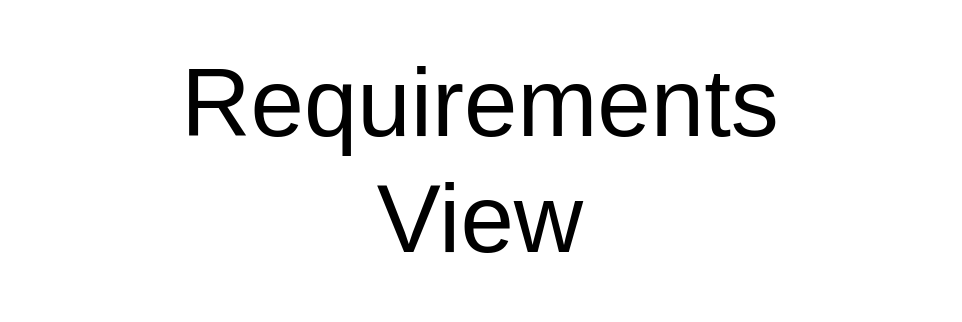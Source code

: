 <mxfile version="17.5.0" type="google"><diagram id="unJiUKJPyOlzg3Cg3iYX" name="REQUIREMENTS VIEW"><mxGraphModel grid="1" page="1" gridSize="10" guides="1" tooltips="1" connect="1" arrows="1" fold="1" pageScale="1" pageWidth="827" pageHeight="1169" math="0" shadow="0"><root><mxCell id="0"/><mxCell id="1" parent="0"/><mxCell id="-8a_HRtlAGmP1m3xYhUp-1" value="Requirements&lt;br&gt;View" style="text;html=1;strokeColor=none;fillColor=none;align=center;verticalAlign=middle;whiteSpace=wrap;rounded=0;fontSize=48;opacity=30;" vertex="1" parent="1"><mxGeometry x="160" y="280" width="480" height="160" as="geometry"/></mxCell></root></mxGraphModel></diagram></mxfile>